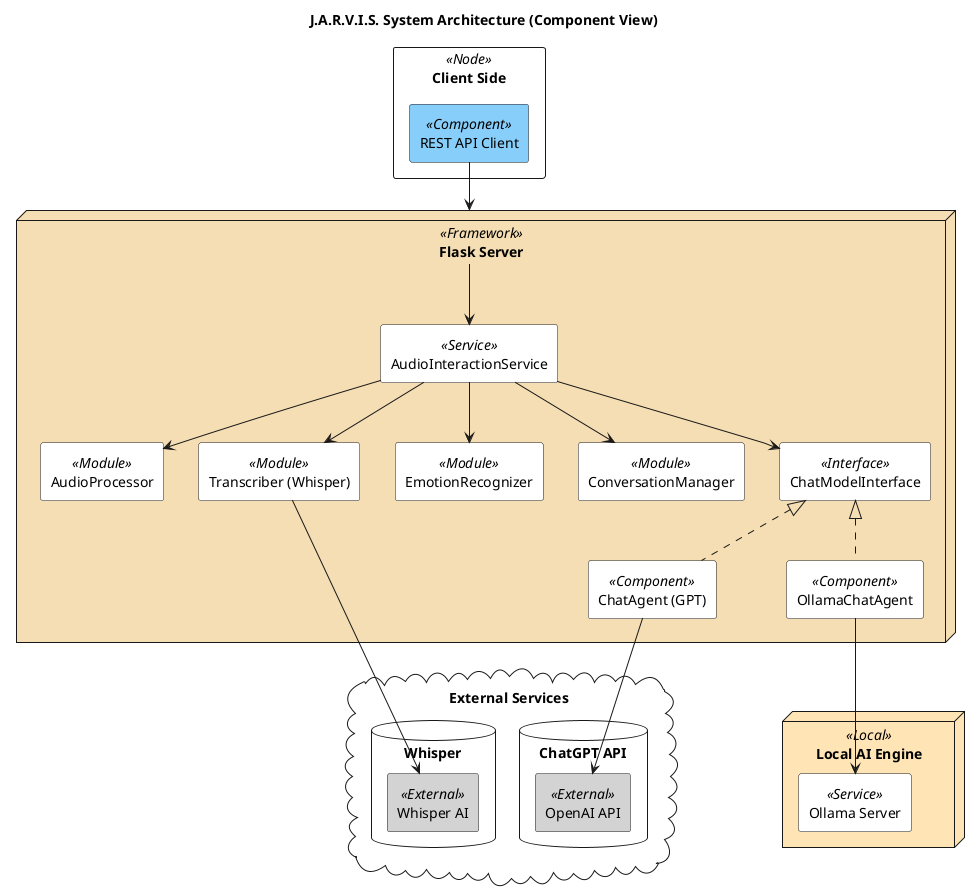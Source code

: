 @startuml JARVIS_System_Architecture

title J.A.R.V.I.S. System Architecture (Component View)

skinparam componentStyle rectangle
skinparam packageStyle rectangle
skinparam defaultTextAlignment center

package "Client Side" <<Node>> {
    [REST API Client] <<Component>> #LightSkyBlue
}

node "Flask Server" <<Framework>> #Wheat {
  [AudioInteractionService] <<Service>> #White
  [AudioProcessor] <<Module>> #White
  [Transcriber (Whisper)] <<Module>> #White
  [EmotionRecognizer] <<Module>> #White
  [ConversationManager] <<Module>> #White
  [ChatModelInterface] <<Interface>> #White
  [ChatAgent (GPT)] <<Component>> #White
  [OllamaChatAgent] <<Component>> #White

  [REST API Client] --> [Flask Server]
  [Flask Server] --> [AudioInteractionService]
  [AudioInteractionService] --> [AudioProcessor]
  [AudioInteractionService] --> [Transcriber (Whisper)]
  [AudioInteractionService] --> [EmotionRecognizer]
  [AudioInteractionService] --> [ConversationManager]
  [AudioInteractionService] --> [ChatModelInterface]
  [ChatModelInterface] <|.. [ChatAgent (GPT)]
  [ChatModelInterface] <|.. [OllamaChatAgent]
}

cloud "External Services" {
  database "ChatGPT API" {
    [OpenAI API] <<External>> #LightGray
  }
  database "Whisper" {
    [Whisper AI] <<External>> #LightGray
  }

  [ChatAgent (GPT)] --> [OpenAI API]
  [Transcriber (Whisper)] --> [Whisper AI]
}

node "Local AI Engine" <<Local>> #Moccasin {
    [Ollama Server] <<Service>> #White
    [OllamaChatAgent] --> [Ollama Server]
}

@enduml